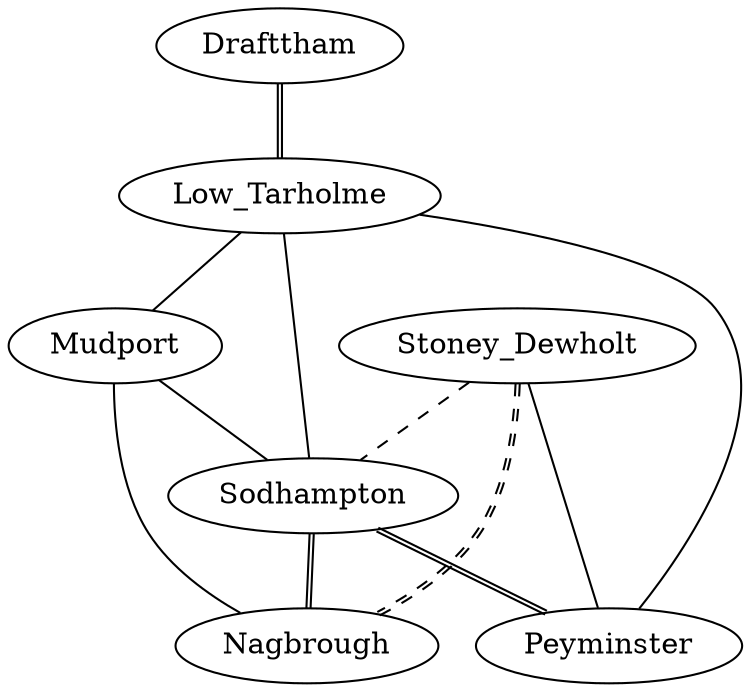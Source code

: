 graph Towns {
	Peyminster
	Low_Tarholme
	Mudport
	Stoney_Dewholt
	Sodhampton
	Nagbrough
	Drafttham

	Stoney_Dewholt -- Peyminster
	Nagbrough -- Mudport
	Low_Tarholme -- Peyminster
	Sodhampton -- Low_Tarholme
	Mudport -- Sodhampton
	Low_Tarholme -- Mudport
	Sodhampton -- Peyminster [color="black:black"]
	Sodhampton -- Nagbrough [color="black:black"]
	Drafttham -- Low_Tarholme [color="black:black"]
	Stoney_Dewholt -- Sodhampton [style="dashed"]
	Stoney_Dewholt -- Nagbrough [style="dashed",color="black:black"]
}